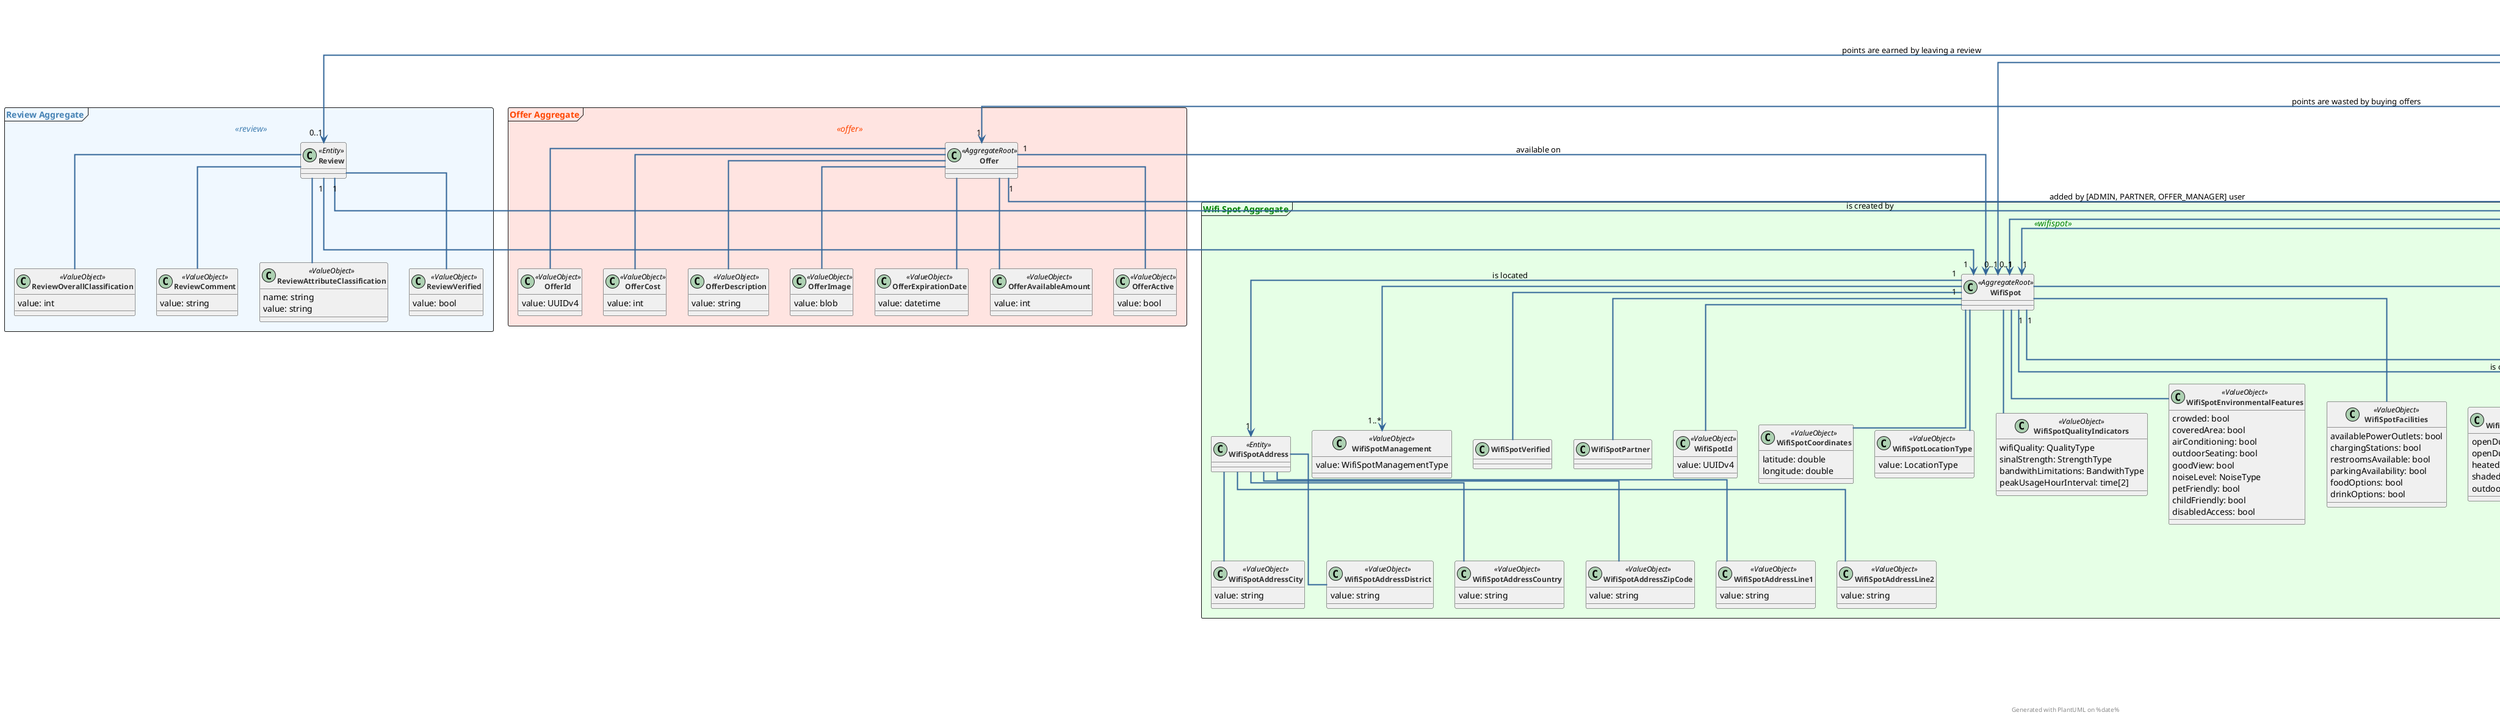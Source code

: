 @startuml Domain Model


' Define colors and styles for elements
skinparam Class {
    BackgroundColor #F0F0F0
    BorderColor #333333
    ArrowColor #336699
    FontColor #333333
    FontSize 12
    FontStyle Bold
    Shadowing true
}

' Style for relationships
skinparam linetype ortho
skinparam arrowThickness 2
skinparam arrowColor #336699

' Header/footer with additional info
header "Domain Model - [Your System Name]"
footer "Generated with PlantUML on %date%"

<style>

    frame {
        .user {
            BackgroundColor #FFFAF0       
            BorderColor #CC5500           
            FontColor #CC5500 
        }

        .wifispot {
            BackgroundColor #E6FFE6 
            BorderColor #008000
            FontColor #008000
        }

        .review {
            BackgroundColor #F0F8FF       
            BorderColor #4682B4          
            FontColor #4682B4             
        }

        .offer {
            BackgroundColor #FFE4E1
            BorderColor #FF4500           
            FontColor #FF4500
        }

        .invite {
            BackgroundColor #FFFFE0
            BorderColor #FFD700           
            FontColor #FFD700             
        }

        .pointstransaction {
            BackgroundColor #FFFACD
            BorderColor #DAA520
            FontColor #DAA520
        }

        .wifispotvisit {
            BackgroundColor #E0FFFF
            BorderColor #4682B4
            FontColor #4682B4               
        }

    }

</style>


frame "User Aggregate" <<user>> {

    ' User AggregateRoot
    class User <<AggregateRoot>> {

    } 

    Class UserId <<ValueObject>>{
        value: UUIDv4
    }

    Class UserFirstName <<ValueObject>>{
        value: string
    }

    Class UserLastName <<ValueObject>>{
        value: string
    }

    Class UserGender <<ValueObject>>{
        value: Gender
    }

    Class UserName <<ValueObject>>{
        value: string
    }

    Class UserEmail <<ValueObject>>{
        value: string
    }

    Class UserPassword <<ValueObject>>{
        value: string
    }

    Class UserBirthDate <<ValueObject>>{
        value: date
    }

    Class UserRole <<ValueObject>> {
        value: Role
    }

    'Entity UserAddress
    Class UserAddress <<Entity>>{

    }

    Class UserAddressLine1 <<ValueObject>>{
        value: string
    }

    Class UserAddressLine2 <<ValueObject>>{
        value: string
    }

    Class UserAddressCity <<ValueObject>>{
        value: string
    }

    Class UserAddressDistrict <<ValueObject>>{
        value: string
    }

    Class UserAddressCountry <<ValueObject>>{
        value: string
    }

    Class UserAddressZipCode <<ValueObject>>{
        value: string
    }

    Enum Role {
        ADMIN
        PARTNER
        OFFER_MANAGER
        USER
        USER_PREMIUM
    }

    Enum Gender {
        MALE
        FEMALE
        OTHER
    }


    'User Entity Relationships w/ VOs
    User -- UserId
    User -- UserFirstName
    User -- UserLastName
    User -- UserGender
    User -- UserName
    User -- UserEmail
    User -- UserPassword
    User -- UserBirthDate
    User "1"-->"1..*" UserRole 

    'User Address Entity Relationships w/ VOs
    UserAddress -- UserAddressLine1
    UserAddress -- UserAddressLine2
    UserAddress -- UserAddressCity
    UserAddress -- UserAddressDistrict
    UserAddress -- UserAddressCountry
    UserAddress -- UserAddressZipCode


    'User Entity Relationships w/ Entities
    User "1"-->"1" UserAddress : lives/is placed

}



frame "Wifi Spot Aggregate" <<wifispot>> {

    Class WifiSpot <<AggregateRoot>> {
        
    }

    Class WifiSpotId <<ValueObject>> {
        value: UUIDv4
    }

    Class WifiSpotCoordinates <<ValueObject>> {
        latitude: double
        longitude: double
    }

    Class WifiSpotLocationType <<ValueObject>> {
        value: LocationType
    }

    Class WifiSpotQualityIndicators <<ValueObject>> {
        wifiQuality: QualityType
        sinalStrength: StrengthType
        bandwithLimitations: BandwithType
        peakUsageHourInterval: time[2]
    }

    Class WifiSpotEnvironmentalFeatures <<ValueObject>> {
        crowded: bool
        coveredArea: bool
        airConditioning: bool
        outdoorSeating: bool
        goodView: bool
        noiseLevel: NoiseType
        petFriendly: bool
        childFriendly: bool
        disabledAccess: bool
    }

    Class WifiSpotFacilities <<ValueObject>> {
        availablePowerOutlets: bool
        chargingStations: bool
        restroomsAvailable: bool
        parkingAvailability: bool
        foodOptions: bool
        drinkOptions: bool
    }

    Class WifiSpotWeatherFeatures <<ValueObject>>{
        openDuringRain: bool
        openDuringHear: bool
        heatedInWinter: bool
        shadedAreas: bool
        outdoorFans: bool
    }

    'Entity WifiSpotAddress
    Class WifiSpotAddress <<Entity>>{

    }

    Class WifiSpotAddressLine1 <<ValueObject>>{
        value: string
    }

    Class WifiSpotAddressLine2 <<ValueObject>>{
        value: string
    }

    Class WifiSpotAddressCity <<ValueObject>>{
        value: string
    }

    Class WifiSpotAddressDistrict <<ValueObject>>{
        value: string
    }

    Class WifiSpotAddressCountry <<ValueObject>>{
        value: string
    }

    Class WifiSpotAddressZipCode <<ValueObject>>{
        value: string
    }

    Class WifiSpotManagement <<ValueObject>> {
        value: WifiSpotManagementType
    }
    
    

    'WifiSpot Entity Relationships w/ VOs
    WifiSpot -- WifiSpotId
    WifiSpot -- WifiSpotCoordinates
    WifiSpot -- WifiSpotVerified
    WifiSpot -- WifiSpotLocationType
    WifiSpot -- WifiSpotQualityIndicators
    WifiSpot -- WifiSpotEnvironmentalFeatures
    WifiSpot -- WifiSpotFacilities
    WifiSpot -- WifiSpotWeatherFeatures
    WifiSpot -- WifiSpotPartner
    WifiSpot "1" --> "1..*" WifiSpotManagement

    

    'WifiSpotAddress Entity Relationships w/ VOs
    WifiSpotAddress -- WifiSpotAddressLine1
    WifiSpotAddress -- WifiSpotAddressLine2
    WifiSpotAddress -- WifiSpotAddressCity
    WifiSpotAddress -- WifiSpotAddressDistrict
    WifiSpotAddress -- WifiSpotAddressCountry
    WifiSpotAddress -- WifiSpotAddressZipCode
    

    'WifiSpot Entity Relationships w/ Entities
    WifiSpot "1" --> "1" WifiSpotAddress : is located
    WifiSpot "1" --> "1" User : is submitted by
    WifiSpot "1" --> "0..*" User : is owned/managed by (when verified)


    
    
    'ENUMS 
    Enum LocationType {
        PUBLIC
        CAFE
        LIBRARY
        PARK
        SCHOOL
        RESTAURANT
        OTHERS
    }

    Enum QualityType {
        HIGH
        MEDIUM
        LOW
    }

    Enum BandwithType {
        LIMITED
        UNLIMITED
    }

    Enum StrengthType {
        STRONG
        MEDIUM
        LOW
    }

    Enum NoiseType {
        NONE
        QUIET
        MODERATE
        LOUD
    }

    Enum WifiSpotManagementType {
        SPONSOR
        VERIFIED
        UNVERIFIED
    }

}


frame "Review Aggregate" <<review>> {

    'Entity Review
    Class Review <<Entity>>{

    }

    Class ReviewOverallClassification <<ValueObject>> {
        value: int
    }

    Class ReviewComment <<ValueObject>> {
        value: string
    }

    'Can be anything, qualitative/quantitative EX:
    'Internet Speed: fast
    'Internet Speed: 500mbps
    'Sofas: comfy
    Class ReviewAttributeClassification <<ValueObject>> {
        name: string
        value: string
    }

    Class ReviewVerified <<ValueObject>> {
        value: bool
    }


    'Review Entity Relationships w/ VOs
    Review -- ReviewOverallClassification
    Review -- ReviewAttributeClassification
    Review -- ReviewComment
    Review -- ReviewVerified

    'Review Entity Relationships w/ Entities
    Review "1" --> "1" WifiSpot
    Review "1" --> "1" User : is created by


}


frame "Offer Aggregate" <<offer>>{

    Class Offer <<AggregateRoot>>{

    }

    Class OfferId <<ValueObject>> {
        value: UUIDv4
    }

    class OfferCost <<ValueObject>> {
        value: int
    }

    Class OfferDescription <<ValueObject>> {
        value: string
    }

    Class OfferImage <<ValueObject>> {
        value: blob
    }

    Class OfferExpirationDate <<ValueObject>> {
        value: datetime
    }

    Class OfferAvailableAmount <<ValueObject>> {
        value: int 
    }

    Class OfferActive <<ValueObject>> {
        value: bool
    }

    'Offer Entity Relationships w/ VOs
    Offer -- OfferId
    Offer -- OfferCost
    Offer -- OfferDescription
    Offer -- OfferImage
    Offer -- OfferExpirationDate
    Offer -- OfferAvailableAmount
    Offer -- OfferActive

    'Offer Entity Relationships w/ Entities
    Offer "1" --> "1" User : added by [ADMIN, PARTNER, OFFER_MANAGER] user
    Offer "1" --> "0..1" WifiSpot : available on

}

frame "Invite Aggregate Root" <<invite>>{

    Class Invite <<AggregateRoot>> {

    }

    Class InviteId <<ValueObject>> {
        value: UUIDv4
    } 

    Class InviteDate <<ValueObject>> {
        value: datetime
    }

    Class InviteState <<ValueObject>> {
        value: InvitationState
    }

    Enum InvitationState {
        PENDING
        ACCEPTED
        DECLINED
    }

    'Invite Entity Relationships w/ VOs
    Invite -- InviteId
    Invite -- InviteDate
    Invite -- InviteState

    'Invite Entity Relationships w/ Entities
    Invite "1" --> "1" User : creates invite
    Invite "1" --> "1" User : receives invite
    Invite "1" --> "1" WifiSpot : is allocated to a
}

frame "Wifi Spot Visit Aggregate" <<wifispotvisit>> {
    Class WifiSpotVisit <<AggregateRoot>> {

    }

    Class WifiSpotVisitId <<ValueObject>> {
        value: UUIDv4
    }

    Class WifiSpotVisitBeginDateTime <<ValueObject>> {
        value: datetime
    }

    Class WifiSpotVisitEndDateTime <<ValueObject>> {
        value: datetime
    }



    'WifiSpotVisit Relationships w/ VOs
    WifiSpotVisit -- WifiSpotVisitId
    WifiSpotVisit -- WifiSpotVisitBeginDateTime
    WifiSpotVisit -- WifiSpotVisitEndDateTime

    'WifiSpot Relationships w/ Entities
    WifiSpotVisit "1" --> "1" User : is done by
    WifiSpotVisit "1" --> "1" WifiSpot : a visit is in a spot
    

}


frame "Points Transaction Aggregate" <<pointstransaction>> {


    

    Class PointsTransaction <<AggregateRoot>> {

    }

    Class PointsTransactionDate <<ValueObject>> {
        value: datetime
    }

    Class PointsTransactionId <<ValueObject>> {
        value: UUIDv4
    }

    Class PointsEarnTransaction <<Entity>> {

    }

    Class PointsEarnTransactionAmount <<ValueObject>> {
        value: int
    }

    Class PointsWasteTransaction <<Entity>>{

    }

    Class PointsWasteTransactionAmount <<ValueObject>> {
        value: int
    }

    

    'PointsTransaction Relationships w/ VOs
    PointsTransaction -- PointsTransactionDate
    PointsTransaction -- PointsTransactionId

    'PointsTransaction Relationships w/ Entities
    PointsTransaction "*" <-- "1" User : a user makes

    'PointsEarnTransaction Relationships w/ VOs
    PointsEarnTransaction -- PointsEarnTransactionAmount

    'PointsEarnTransaction Relationships w/ Entities
    PointsEarnTransaction --o PointsTransaction
    PointsEarnTransaction "1" --> "0..1" Review : points are earned by leaving a review
    PointsEarnTransaction "1" --> "0..1" WifiSpot : points are earned by creating a wifi spot
    PointsEarnTransaction "1" --> "0..1" Invite : points are earned by inviting users
    PointsEarnTransaction "1" --> "0..1" WifiSpotVisit : points are earned by visiting a wifi spot

    'PointsWasteTransaction Relationships w/ VOs
    PointsWasteTransaction -- PointsWasteTransactionAmount


    'PointsWasteTransaction Relationships w/ Entities
    PointsWasteTransaction --o PointsTransaction
    PointsWasteTransaction "1" --> "1" Offer : points are wasted by buying offers
    
}

'By quering the PointsEarnTransaction we can make a leaderboard based on the two aspects 
'There is no need to create de business concept for Leaderboard, yet.

@enduml
